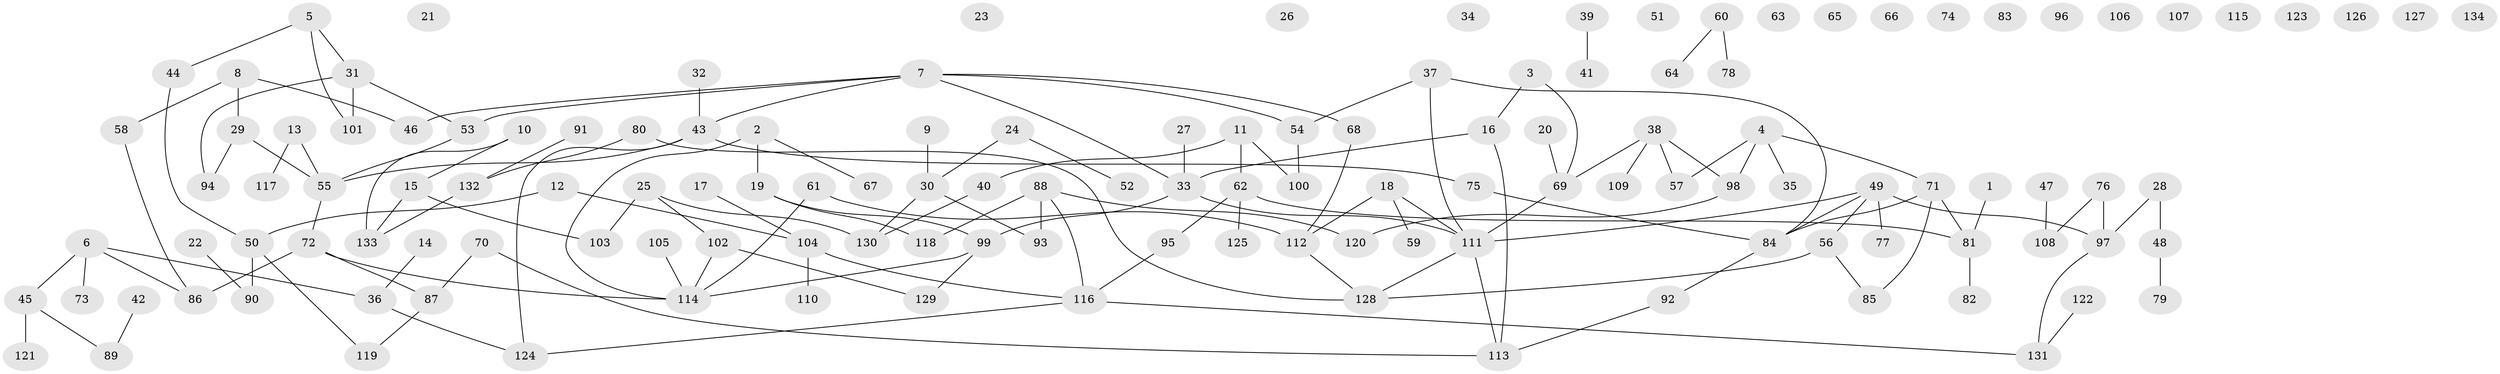 // coarse degree distribution, {1: 0.20634920634920634, 6: 0.031746031746031744, 3: 0.07936507936507936, 9: 0.015873015873015872, 5: 0.06349206349206349, 13: 0.015873015873015872, 4: 0.12698412698412698, 2: 0.12698412698412698, 0: 0.31746031746031744, 8: 0.015873015873015872}
// Generated by graph-tools (version 1.1) at 2025/16/03/04/25 18:16:31]
// undirected, 134 vertices, 147 edges
graph export_dot {
graph [start="1"]
  node [color=gray90,style=filled];
  1;
  2;
  3;
  4;
  5;
  6;
  7;
  8;
  9;
  10;
  11;
  12;
  13;
  14;
  15;
  16;
  17;
  18;
  19;
  20;
  21;
  22;
  23;
  24;
  25;
  26;
  27;
  28;
  29;
  30;
  31;
  32;
  33;
  34;
  35;
  36;
  37;
  38;
  39;
  40;
  41;
  42;
  43;
  44;
  45;
  46;
  47;
  48;
  49;
  50;
  51;
  52;
  53;
  54;
  55;
  56;
  57;
  58;
  59;
  60;
  61;
  62;
  63;
  64;
  65;
  66;
  67;
  68;
  69;
  70;
  71;
  72;
  73;
  74;
  75;
  76;
  77;
  78;
  79;
  80;
  81;
  82;
  83;
  84;
  85;
  86;
  87;
  88;
  89;
  90;
  91;
  92;
  93;
  94;
  95;
  96;
  97;
  98;
  99;
  100;
  101;
  102;
  103;
  104;
  105;
  106;
  107;
  108;
  109;
  110;
  111;
  112;
  113;
  114;
  115;
  116;
  117;
  118;
  119;
  120;
  121;
  122;
  123;
  124;
  125;
  126;
  127;
  128;
  129;
  130;
  131;
  132;
  133;
  134;
  1 -- 81;
  2 -- 19;
  2 -- 67;
  2 -- 114;
  3 -- 16;
  3 -- 69;
  4 -- 35;
  4 -- 57;
  4 -- 71;
  4 -- 98;
  5 -- 31;
  5 -- 44;
  5 -- 101;
  6 -- 36;
  6 -- 45;
  6 -- 73;
  6 -- 86;
  7 -- 33;
  7 -- 43;
  7 -- 46;
  7 -- 53;
  7 -- 54;
  7 -- 68;
  8 -- 29;
  8 -- 46;
  8 -- 58;
  9 -- 30;
  10 -- 15;
  10 -- 133;
  11 -- 40;
  11 -- 62;
  11 -- 100;
  12 -- 50;
  12 -- 104;
  13 -- 55;
  13 -- 117;
  14 -- 36;
  15 -- 103;
  15 -- 133;
  16 -- 33;
  16 -- 113;
  17 -- 104;
  18 -- 59;
  18 -- 111;
  18 -- 112;
  19 -- 99;
  19 -- 118;
  20 -- 69;
  22 -- 90;
  24 -- 30;
  24 -- 52;
  25 -- 102;
  25 -- 103;
  25 -- 130;
  27 -- 33;
  28 -- 48;
  28 -- 97;
  29 -- 55;
  29 -- 94;
  30 -- 93;
  30 -- 130;
  31 -- 53;
  31 -- 94;
  31 -- 101;
  32 -- 43;
  33 -- 99;
  33 -- 111;
  36 -- 124;
  37 -- 54;
  37 -- 84;
  37 -- 111;
  38 -- 57;
  38 -- 69;
  38 -- 98;
  38 -- 109;
  39 -- 41;
  40 -- 130;
  42 -- 89;
  43 -- 55;
  43 -- 75;
  43 -- 124;
  44 -- 50;
  45 -- 89;
  45 -- 121;
  47 -- 108;
  48 -- 79;
  49 -- 56;
  49 -- 77;
  49 -- 84;
  49 -- 97;
  49 -- 111;
  50 -- 90;
  50 -- 119;
  53 -- 55;
  54 -- 100;
  55 -- 72;
  56 -- 85;
  56 -- 128;
  58 -- 86;
  60 -- 64;
  60 -- 78;
  61 -- 112;
  61 -- 114;
  62 -- 81;
  62 -- 95;
  62 -- 125;
  68 -- 112;
  69 -- 111;
  70 -- 87;
  70 -- 113;
  71 -- 81;
  71 -- 84;
  71 -- 85;
  72 -- 86;
  72 -- 87;
  72 -- 114;
  75 -- 84;
  76 -- 97;
  76 -- 108;
  80 -- 128;
  80 -- 132;
  81 -- 82;
  84 -- 92;
  87 -- 119;
  88 -- 93;
  88 -- 116;
  88 -- 118;
  88 -- 120;
  91 -- 132;
  92 -- 113;
  95 -- 116;
  97 -- 131;
  98 -- 120;
  99 -- 114;
  99 -- 129;
  102 -- 114;
  102 -- 129;
  104 -- 110;
  104 -- 116;
  105 -- 114;
  111 -- 113;
  111 -- 128;
  112 -- 128;
  116 -- 124;
  116 -- 131;
  122 -- 131;
  132 -- 133;
}
